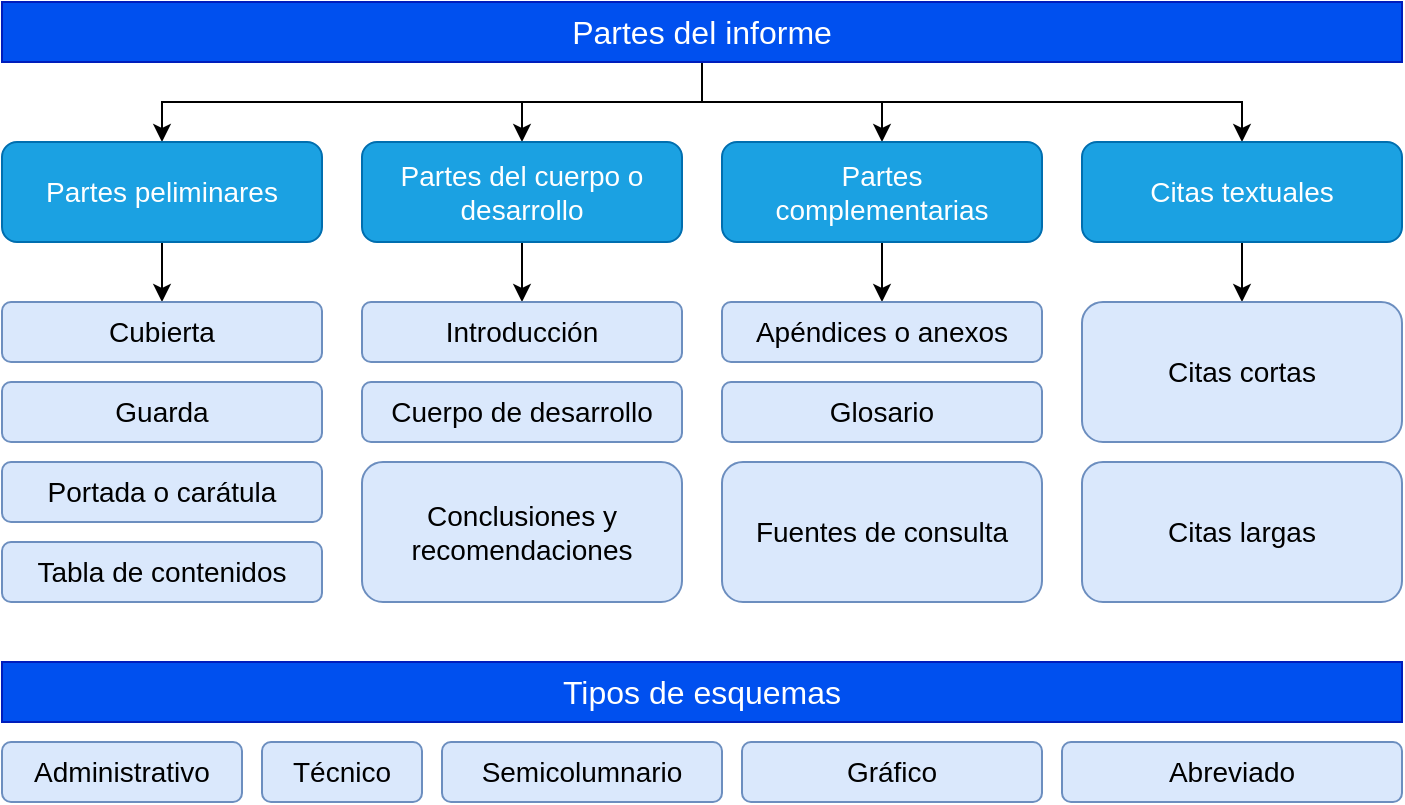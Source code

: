 <mxfile version="17.4.6" type="github">
  <diagram id="AkJpf-l7Q9gtIfpglxMw" name="Page-1">
    <mxGraphModel dx="1020" dy="551" grid="1" gridSize="10" guides="1" tooltips="1" connect="1" arrows="1" fold="1" page="1" pageScale="1" pageWidth="827" pageHeight="1169" math="0" shadow="0">
      <root>
        <mxCell id="0" />
        <mxCell id="1" parent="0" />
        <mxCell id="8s1zP0Wc2kuvVkKBe7bm-18" style="edgeStyle=orthogonalEdgeStyle;rounded=0;orthogonalLoop=1;jettySize=auto;html=1;entryX=0.5;entryY=0;entryDx=0;entryDy=0;fontSize=14;" edge="1" parent="1" source="8s1zP0Wc2kuvVkKBe7bm-1" target="8s1zP0Wc2kuvVkKBe7bm-2">
          <mxGeometry relative="1" as="geometry" />
        </mxCell>
        <mxCell id="8s1zP0Wc2kuvVkKBe7bm-19" style="edgeStyle=orthogonalEdgeStyle;rounded=0;orthogonalLoop=1;jettySize=auto;html=1;entryX=0.5;entryY=0;entryDx=0;entryDy=0;fontSize=14;" edge="1" parent="1" source="8s1zP0Wc2kuvVkKBe7bm-1" target="8s1zP0Wc2kuvVkKBe7bm-7">
          <mxGeometry relative="1" as="geometry" />
        </mxCell>
        <mxCell id="8s1zP0Wc2kuvVkKBe7bm-20" style="edgeStyle=orthogonalEdgeStyle;rounded=0;orthogonalLoop=1;jettySize=auto;html=1;entryX=0.5;entryY=0;entryDx=0;entryDy=0;fontSize=14;" edge="1" parent="1" source="8s1zP0Wc2kuvVkKBe7bm-1" target="8s1zP0Wc2kuvVkKBe7bm-11">
          <mxGeometry relative="1" as="geometry" />
        </mxCell>
        <mxCell id="8s1zP0Wc2kuvVkKBe7bm-21" style="edgeStyle=orthogonalEdgeStyle;rounded=0;orthogonalLoop=1;jettySize=auto;html=1;entryX=0.5;entryY=0;entryDx=0;entryDy=0;fontSize=14;" edge="1" parent="1" source="8s1zP0Wc2kuvVkKBe7bm-1" target="8s1zP0Wc2kuvVkKBe7bm-15">
          <mxGeometry relative="1" as="geometry" />
        </mxCell>
        <mxCell id="8s1zP0Wc2kuvVkKBe7bm-1" value="Partes del informe" style="rounded=0;whiteSpace=wrap;html=1;fontSize=16;fillColor=#0050ef;fontColor=#ffffff;strokeColor=#001DBC;" vertex="1" parent="1">
          <mxGeometry x="60" y="120" width="700" height="30" as="geometry" />
        </mxCell>
        <mxCell id="8s1zP0Wc2kuvVkKBe7bm-22" style="edgeStyle=orthogonalEdgeStyle;rounded=0;orthogonalLoop=1;jettySize=auto;html=1;entryX=0.5;entryY=0;entryDx=0;entryDy=0;fontSize=14;" edge="1" parent="1" source="8s1zP0Wc2kuvVkKBe7bm-2" target="8s1zP0Wc2kuvVkKBe7bm-3">
          <mxGeometry relative="1" as="geometry" />
        </mxCell>
        <mxCell id="8s1zP0Wc2kuvVkKBe7bm-2" value="Partes peliminares" style="rounded=1;whiteSpace=wrap;html=1;fontSize=14;fillColor=#1ba1e2;fontColor=#ffffff;strokeColor=#006EAF;" vertex="1" parent="1">
          <mxGeometry x="60" y="190" width="160" height="50" as="geometry" />
        </mxCell>
        <mxCell id="8s1zP0Wc2kuvVkKBe7bm-3" value="Cubierta" style="rounded=1;whiteSpace=wrap;html=1;fontSize=14;fillColor=#dae8fc;strokeColor=#6c8ebf;" vertex="1" parent="1">
          <mxGeometry x="60" y="270" width="160" height="30" as="geometry" />
        </mxCell>
        <mxCell id="8s1zP0Wc2kuvVkKBe7bm-4" value="Guarda&lt;span style=&quot;color: rgba(0 , 0 , 0 , 0) ; font-family: monospace ; font-size: 0px&quot;&gt;%3CmxGraphModel%3E%3Croot%3E%3CmxCell%20id%3D%220%22%2F%3E%3CmxCell%20id%3D%221%22%20parent%3D%220%22%2F%3E%3CmxCell%20id%3D%222%22%20value%3D%22Cubierta%22%20style%3D%22rounded%3D1%3BwhiteSpace%3Dwrap%3Bhtml%3D1%3BfontSize%3D14%3B%22%20vertex%3D%221%22%20parent%3D%221%22%3E%3CmxGeometry%20x%3D%22110%22%20y%3D%22360%22%20width%3D%22160%22%20height%3D%2230%22%20as%3D%22geometry%22%2F%3E%3C%2FmxCell%3E%3C%2Froot%3E%3C%2FmxGraphModel%3E&lt;/span&gt;" style="rounded=1;whiteSpace=wrap;html=1;fontSize=14;fillColor=#dae8fc;strokeColor=#6c8ebf;" vertex="1" parent="1">
          <mxGeometry x="60" y="310" width="160" height="30" as="geometry" />
        </mxCell>
        <mxCell id="8s1zP0Wc2kuvVkKBe7bm-5" value="Portada o&amp;nbsp;carátula" style="rounded=1;whiteSpace=wrap;html=1;fontSize=14;fillColor=#dae8fc;strokeColor=#6c8ebf;" vertex="1" parent="1">
          <mxGeometry x="60" y="350" width="160" height="30" as="geometry" />
        </mxCell>
        <mxCell id="8s1zP0Wc2kuvVkKBe7bm-6" value="Tabla de contenidos" style="rounded=1;whiteSpace=wrap;html=1;fontSize=14;fillColor=#dae8fc;strokeColor=#6c8ebf;" vertex="1" parent="1">
          <mxGeometry x="60" y="390" width="160" height="30" as="geometry" />
        </mxCell>
        <mxCell id="8s1zP0Wc2kuvVkKBe7bm-23" style="edgeStyle=orthogonalEdgeStyle;rounded=0;orthogonalLoop=1;jettySize=auto;html=1;entryX=0.5;entryY=0;entryDx=0;entryDy=0;fontSize=14;" edge="1" parent="1" source="8s1zP0Wc2kuvVkKBe7bm-7" target="8s1zP0Wc2kuvVkKBe7bm-8">
          <mxGeometry relative="1" as="geometry" />
        </mxCell>
        <mxCell id="8s1zP0Wc2kuvVkKBe7bm-7" value="Partes del cuerpo o desarrollo" style="rounded=1;whiteSpace=wrap;html=1;fontSize=14;fillColor=#1ba1e2;fontColor=#ffffff;strokeColor=#006EAF;" vertex="1" parent="1">
          <mxGeometry x="240" y="190" width="160" height="50" as="geometry" />
        </mxCell>
        <mxCell id="8s1zP0Wc2kuvVkKBe7bm-8" value="Introducción" style="rounded=1;whiteSpace=wrap;html=1;fontSize=14;fillColor=#dae8fc;strokeColor=#6c8ebf;" vertex="1" parent="1">
          <mxGeometry x="240" y="270" width="160" height="30" as="geometry" />
        </mxCell>
        <mxCell id="8s1zP0Wc2kuvVkKBe7bm-9" value="Cuerpo de desarrollo" style="rounded=1;whiteSpace=wrap;html=1;fontSize=14;fillColor=#dae8fc;strokeColor=#6c8ebf;" vertex="1" parent="1">
          <mxGeometry x="240" y="310" width="160" height="30" as="geometry" />
        </mxCell>
        <mxCell id="8s1zP0Wc2kuvVkKBe7bm-10" value="Conclusiones y recomendaciones" style="rounded=1;whiteSpace=wrap;html=1;fontSize=14;fillColor=#dae8fc;strokeColor=#6c8ebf;" vertex="1" parent="1">
          <mxGeometry x="240" y="350" width="160" height="70" as="geometry" />
        </mxCell>
        <mxCell id="8s1zP0Wc2kuvVkKBe7bm-24" style="edgeStyle=orthogonalEdgeStyle;rounded=0;orthogonalLoop=1;jettySize=auto;html=1;entryX=0.5;entryY=0;entryDx=0;entryDy=0;fontSize=14;" edge="1" parent="1" source="8s1zP0Wc2kuvVkKBe7bm-11" target="8s1zP0Wc2kuvVkKBe7bm-12">
          <mxGeometry relative="1" as="geometry" />
        </mxCell>
        <mxCell id="8s1zP0Wc2kuvVkKBe7bm-11" value="Partes &lt;br&gt;complementarias" style="rounded=1;whiteSpace=wrap;html=1;fontSize=14;fillColor=#1ba1e2;fontColor=#ffffff;strokeColor=#006EAF;" vertex="1" parent="1">
          <mxGeometry x="420" y="190" width="160" height="50" as="geometry" />
        </mxCell>
        <mxCell id="8s1zP0Wc2kuvVkKBe7bm-12" value="Apéndices o anexos" style="rounded=1;whiteSpace=wrap;html=1;fontSize=14;fillColor=#dae8fc;strokeColor=#6c8ebf;" vertex="1" parent="1">
          <mxGeometry x="420" y="270" width="160" height="30" as="geometry" />
        </mxCell>
        <mxCell id="8s1zP0Wc2kuvVkKBe7bm-13" value="Glosario&lt;span style=&quot;color: rgba(0 , 0 , 0 , 0) ; font-family: monospace ; font-size: 0px&quot;&gt;%3CmxGraphModel%3E%3Croot%3E%3CmxCell%20id%3D%220%22%2F%3E%3CmxCell%20id%3D%221%22%20parent%3D%220%22%2F%3E%3CmxCell%20id%3D%222%22%20value%3D%22Introducci%C3%B3n%22%20style%3D%22rounded%3D1%3BwhiteSpace%3Dwrap%3Bhtml%3D1%3BfontSize%3D14%3B%22%20vertex%3D%221%22%20parent%3D%221%22%3E%3CmxGeometry%20x%3D%22290%22%20y%3D%22370%22%20width%3D%22160%22%20height%3D%2230%22%20as%3D%22geometry%22%2F%3E%3C%2FmxCell%3E%3C%2Froot%3E%3C%2FmxGraphModel%3E&lt;/span&gt;" style="rounded=1;whiteSpace=wrap;html=1;fontSize=14;fillColor=#dae8fc;strokeColor=#6c8ebf;" vertex="1" parent="1">
          <mxGeometry x="420" y="310" width="160" height="30" as="geometry" />
        </mxCell>
        <mxCell id="8s1zP0Wc2kuvVkKBe7bm-14" value="Fuentes de consulta" style="rounded=1;whiteSpace=wrap;html=1;fontSize=14;fillColor=#dae8fc;strokeColor=#6c8ebf;" vertex="1" parent="1">
          <mxGeometry x="420" y="350" width="160" height="70" as="geometry" />
        </mxCell>
        <mxCell id="8s1zP0Wc2kuvVkKBe7bm-25" style="edgeStyle=orthogonalEdgeStyle;rounded=0;orthogonalLoop=1;jettySize=auto;html=1;entryX=0.5;entryY=0;entryDx=0;entryDy=0;fontSize=14;" edge="1" parent="1" source="8s1zP0Wc2kuvVkKBe7bm-15" target="8s1zP0Wc2kuvVkKBe7bm-16">
          <mxGeometry relative="1" as="geometry" />
        </mxCell>
        <mxCell id="8s1zP0Wc2kuvVkKBe7bm-15" value="Citas textuales" style="rounded=1;whiteSpace=wrap;html=1;fontSize=14;fillColor=#1ba1e2;fontColor=#ffffff;strokeColor=#006EAF;" vertex="1" parent="1">
          <mxGeometry x="600" y="190" width="160" height="50" as="geometry" />
        </mxCell>
        <mxCell id="8s1zP0Wc2kuvVkKBe7bm-16" value="Citas cortas" style="rounded=1;whiteSpace=wrap;html=1;fontSize=14;fillColor=#dae8fc;strokeColor=#6c8ebf;" vertex="1" parent="1">
          <mxGeometry x="600" y="270" width="160" height="70" as="geometry" />
        </mxCell>
        <mxCell id="8s1zP0Wc2kuvVkKBe7bm-17" value="Citas largas" style="rounded=1;whiteSpace=wrap;html=1;fontSize=14;fillColor=#dae8fc;strokeColor=#6c8ebf;" vertex="1" parent="1">
          <mxGeometry x="600" y="350" width="160" height="70" as="geometry" />
        </mxCell>
        <mxCell id="8s1zP0Wc2kuvVkKBe7bm-26" value="Tipos de esquemas" style="rounded=0;whiteSpace=wrap;html=1;fontSize=16;fillColor=#0050ef;fontColor=#ffffff;strokeColor=#001DBC;" vertex="1" parent="1">
          <mxGeometry x="60" y="450" width="700" height="30" as="geometry" />
        </mxCell>
        <mxCell id="8s1zP0Wc2kuvVkKBe7bm-27" value="Administrativo" style="rounded=1;whiteSpace=wrap;html=1;fontSize=14;fillColor=#dae8fc;strokeColor=#6c8ebf;" vertex="1" parent="1">
          <mxGeometry x="60" y="490" width="120" height="30" as="geometry" />
        </mxCell>
        <mxCell id="8s1zP0Wc2kuvVkKBe7bm-28" value="Técnico" style="rounded=1;whiteSpace=wrap;html=1;fontSize=14;fillColor=#dae8fc;strokeColor=#6c8ebf;" vertex="1" parent="1">
          <mxGeometry x="190" y="490" width="80" height="30" as="geometry" />
        </mxCell>
        <mxCell id="8s1zP0Wc2kuvVkKBe7bm-29" value="Gráfico" style="rounded=1;whiteSpace=wrap;html=1;fontSize=14;fillColor=#dae8fc;strokeColor=#6c8ebf;" vertex="1" parent="1">
          <mxGeometry x="430" y="490" width="150" height="30" as="geometry" />
        </mxCell>
        <mxCell id="8s1zP0Wc2kuvVkKBe7bm-30" value="Abreviado" style="rounded=1;whiteSpace=wrap;html=1;fontSize=14;fillColor=#dae8fc;strokeColor=#6c8ebf;" vertex="1" parent="1">
          <mxGeometry x="590" y="490" width="170" height="30" as="geometry" />
        </mxCell>
        <mxCell id="8s1zP0Wc2kuvVkKBe7bm-31" value="Semicolumnario" style="rounded=1;whiteSpace=wrap;html=1;fontSize=14;fillColor=#dae8fc;strokeColor=#6c8ebf;" vertex="1" parent="1">
          <mxGeometry x="280" y="490" width="140" height="30" as="geometry" />
        </mxCell>
      </root>
    </mxGraphModel>
  </diagram>
</mxfile>
